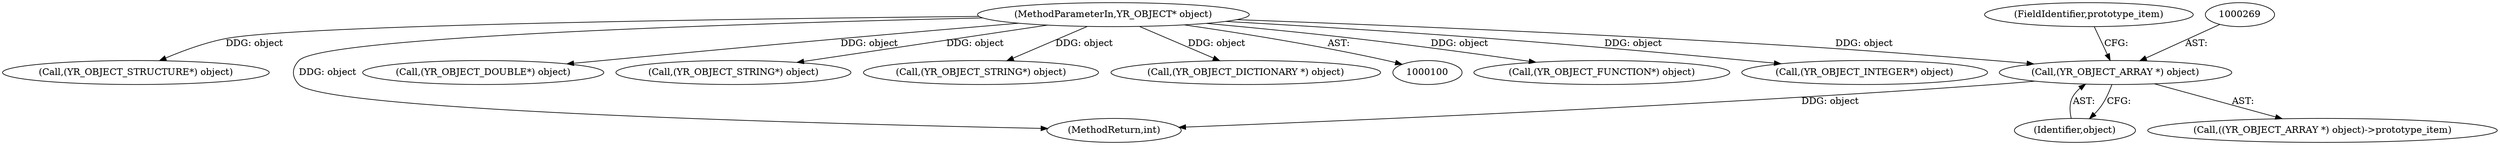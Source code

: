 digraph "0_yara_053e67e3ec81cc9268ce30eaf0d6663d8639ed1e_0@pointer" {
"1000268" [label="(Call,(YR_OBJECT_ARRAY *) object)"];
"1000101" [label="(MethodParameterIn,YR_OBJECT* object)"];
"1000268" [label="(Call,(YR_OBJECT_ARRAY *) object)"];
"1000270" [label="(Identifier,object)"];
"1000191" [label="(Call,(YR_OBJECT_FUNCTION*) object)"];
"1000101" [label="(MethodParameterIn,YR_OBJECT* object)"];
"1000138" [label="(Call,(YR_OBJECT_INTEGER*) object)"];
"1000235" [label="(Call,(YR_OBJECT_STRUCTURE*) object)"];
"1000271" [label="(FieldIdentifier,prototype_item)"];
"1000308" [label="(MethodReturn,int)"];
"1000183" [label="(Call,(YR_OBJECT_DOUBLE*) object)"];
"1000147" [label="(Call,(YR_OBJECT_STRING*) object)"];
"1000161" [label="(Call,(YR_OBJECT_STRING*) object)"];
"1000285" [label="(Call,(YR_OBJECT_DICTIONARY *) object)"];
"1000267" [label="(Call,((YR_OBJECT_ARRAY *) object)->prototype_item)"];
"1000268" -> "1000267"  [label="AST: "];
"1000268" -> "1000270"  [label="CFG: "];
"1000269" -> "1000268"  [label="AST: "];
"1000270" -> "1000268"  [label="AST: "];
"1000271" -> "1000268"  [label="CFG: "];
"1000268" -> "1000308"  [label="DDG: object"];
"1000101" -> "1000268"  [label="DDG: object"];
"1000101" -> "1000100"  [label="AST: "];
"1000101" -> "1000308"  [label="DDG: object"];
"1000101" -> "1000138"  [label="DDG: object"];
"1000101" -> "1000147"  [label="DDG: object"];
"1000101" -> "1000161"  [label="DDG: object"];
"1000101" -> "1000183"  [label="DDG: object"];
"1000101" -> "1000191"  [label="DDG: object"];
"1000101" -> "1000235"  [label="DDG: object"];
"1000101" -> "1000285"  [label="DDG: object"];
}
